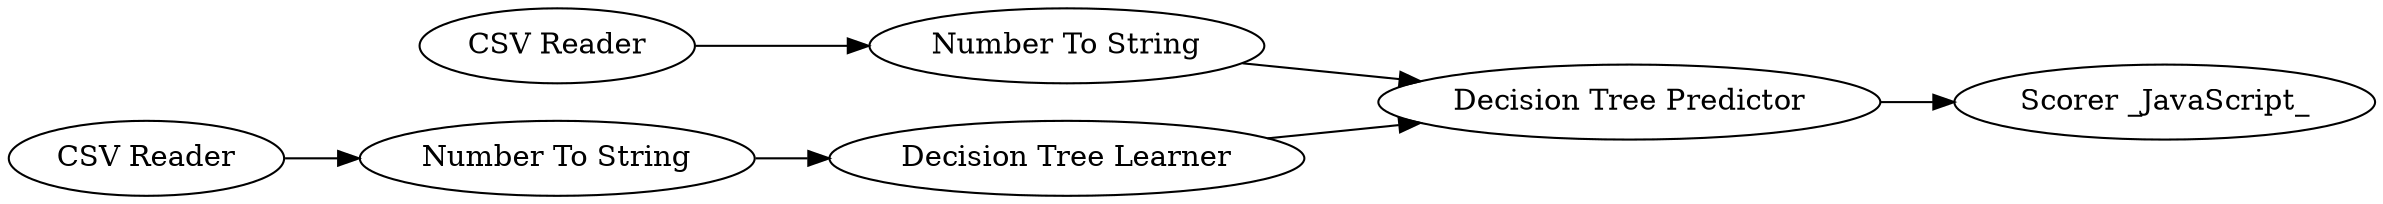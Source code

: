 digraph {
	4 -> 7
	6 -> 4
	3 -> 4
	5 -> 6
	1 -> 2
	2 -> 3
	5 [label="CSV Reader"]
	1 [label="CSV Reader"]
	7 [label="Scorer _JavaScript_"]
	4 [label="Decision Tree Predictor"]
	6 [label="Number To String"]
	3 [label="Decision Tree Learner"]
	2 [label="Number To String"]
	rankdir=LR
}
